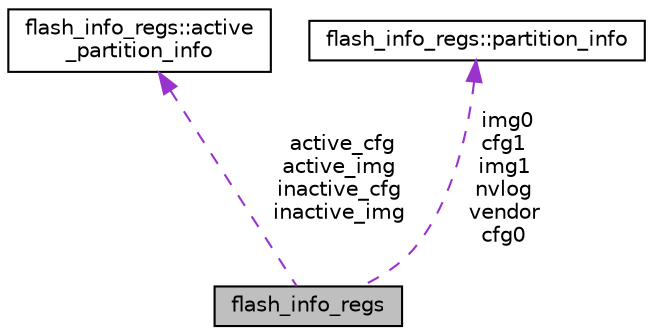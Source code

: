 digraph "flash_info_regs"
{
 // LATEX_PDF_SIZE
  edge [fontname="Helvetica",fontsize="10",labelfontname="Helvetica",labelfontsize="10"];
  node [fontname="Helvetica",fontsize="10",shape=record];
  Node1 [label="flash_info_regs",height=0.2,width=0.4,color="black", fillcolor="grey75", style="filled", fontcolor="black",tooltip=" "];
  Node2 -> Node1 [dir="back",color="darkorchid3",fontsize="10",style="dashed",label=" active_cfg\nactive_img\ninactive_cfg\ninactive_img" ,fontname="Helvetica"];
  Node2 [label="flash_info_regs::active\l_partition_info",height=0.2,width=0.4,color="black", fillcolor="white", style="filled",URL="$structflash__info__regs_1_1active__partition__info.html",tooltip=" "];
  Node3 -> Node1 [dir="back",color="darkorchid3",fontsize="10",style="dashed",label=" img0\ncfg1\nimg1\nnvlog\nvendor\ncfg0" ,fontname="Helvetica"];
  Node3 [label="flash_info_regs::partition_info",height=0.2,width=0.4,color="black", fillcolor="white", style="filled",URL="$structflash__info__regs_1_1partition__info.html",tooltip=" "];
}
